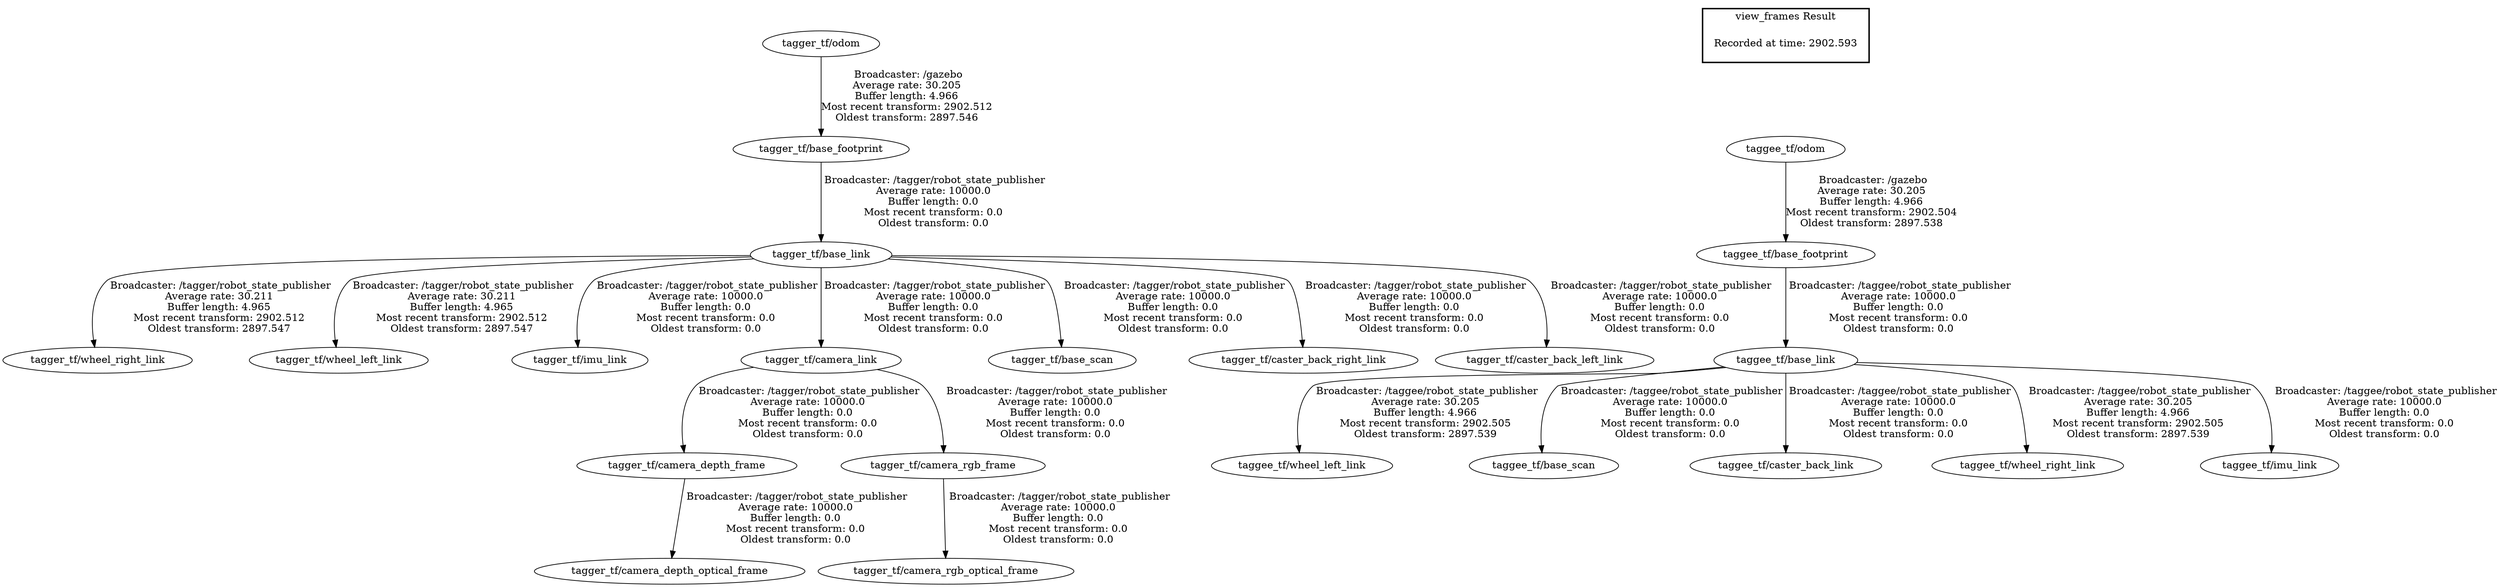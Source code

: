 digraph G {
"tagger_tf/odom" -> "tagger_tf/base_footprint"[label=" Broadcaster: /gazebo\nAverage rate: 30.205\nBuffer length: 4.966\nMost recent transform: 2902.512\nOldest transform: 2897.546\n"];
"taggee_tf/base_link" -> "taggee_tf/wheel_left_link"[label=" Broadcaster: /taggee/robot_state_publisher\nAverage rate: 30.205\nBuffer length: 4.966\nMost recent transform: 2902.505\nOldest transform: 2897.539\n"];
"tagger_tf/camera_depth_frame" -> "tagger_tf/camera_depth_optical_frame"[label=" Broadcaster: /tagger/robot_state_publisher\nAverage rate: 10000.0\nBuffer length: 0.0\nMost recent transform: 0.0\nOldest transform: 0.0\n"];
"taggee_tf/odom" -> "taggee_tf/base_footprint"[label=" Broadcaster: /gazebo\nAverage rate: 30.205\nBuffer length: 4.966\nMost recent transform: 2902.504\nOldest transform: 2897.538\n"];
"tagger_tf/base_link" -> "tagger_tf/wheel_right_link"[label=" Broadcaster: /tagger/robot_state_publisher\nAverage rate: 30.211\nBuffer length: 4.965\nMost recent transform: 2902.512\nOldest transform: 2897.547\n"];
"tagger_tf/base_link" -> "tagger_tf/wheel_left_link"[label=" Broadcaster: /tagger/robot_state_publisher\nAverage rate: 30.211\nBuffer length: 4.965\nMost recent transform: 2902.512\nOldest transform: 2897.547\n"];
"tagger_tf/camera_rgb_frame" -> "tagger_tf/camera_rgb_optical_frame"[label=" Broadcaster: /tagger/robot_state_publisher\nAverage rate: 10000.0\nBuffer length: 0.0\nMost recent transform: 0.0\nOldest transform: 0.0\n"];
"tagger_tf/base_link" -> "tagger_tf/imu_link"[label=" Broadcaster: /tagger/robot_state_publisher\nAverage rate: 10000.0\nBuffer length: 0.0\nMost recent transform: 0.0\nOldest transform: 0.0\n"];
"tagger_tf/base_footprint" -> "tagger_tf/base_link"[label=" Broadcaster: /tagger/robot_state_publisher\nAverage rate: 10000.0\nBuffer length: 0.0\nMost recent transform: 0.0\nOldest transform: 0.0\n"];
"taggee_tf/base_link" -> "taggee_tf/base_scan"[label=" Broadcaster: /taggee/robot_state_publisher\nAverage rate: 10000.0\nBuffer length: 0.0\nMost recent transform: 0.0\nOldest transform: 0.0\n"];
"taggee_tf/base_footprint" -> "taggee_tf/base_link"[label=" Broadcaster: /taggee/robot_state_publisher\nAverage rate: 10000.0\nBuffer length: 0.0\nMost recent transform: 0.0\nOldest transform: 0.0\n"];
"tagger_tf/camera_link" -> "tagger_tf/camera_rgb_frame"[label=" Broadcaster: /tagger/robot_state_publisher\nAverage rate: 10000.0\nBuffer length: 0.0\nMost recent transform: 0.0\nOldest transform: 0.0\n"];
"taggee_tf/base_link" -> "taggee_tf/caster_back_link"[label=" Broadcaster: /taggee/robot_state_publisher\nAverage rate: 10000.0\nBuffer length: 0.0\nMost recent transform: 0.0\nOldest transform: 0.0\n"];
"taggee_tf/base_link" -> "taggee_tf/wheel_right_link"[label=" Broadcaster: /taggee/robot_state_publisher\nAverage rate: 30.205\nBuffer length: 4.966\nMost recent transform: 2902.505\nOldest transform: 2897.539\n"];
"tagger_tf/base_link" -> "tagger_tf/camera_link"[label=" Broadcaster: /tagger/robot_state_publisher\nAverage rate: 10000.0\nBuffer length: 0.0\nMost recent transform: 0.0\nOldest transform: 0.0\n"];
"taggee_tf/base_link" -> "taggee_tf/imu_link"[label=" Broadcaster: /taggee/robot_state_publisher\nAverage rate: 10000.0\nBuffer length: 0.0\nMost recent transform: 0.0\nOldest transform: 0.0\n"];
"tagger_tf/base_link" -> "tagger_tf/base_scan"[label=" Broadcaster: /tagger/robot_state_publisher\nAverage rate: 10000.0\nBuffer length: 0.0\nMost recent transform: 0.0\nOldest transform: 0.0\n"];
"tagger_tf/base_link" -> "tagger_tf/caster_back_right_link"[label=" Broadcaster: /tagger/robot_state_publisher\nAverage rate: 10000.0\nBuffer length: 0.0\nMost recent transform: 0.0\nOldest transform: 0.0\n"];
"tagger_tf/base_link" -> "tagger_tf/caster_back_left_link"[label=" Broadcaster: /tagger/robot_state_publisher\nAverage rate: 10000.0\nBuffer length: 0.0\nMost recent transform: 0.0\nOldest transform: 0.0\n"];
"tagger_tf/camera_link" -> "tagger_tf/camera_depth_frame"[label=" Broadcaster: /tagger/robot_state_publisher\nAverage rate: 10000.0\nBuffer length: 0.0\nMost recent transform: 0.0\nOldest transform: 0.0\n"];
edge [style=invis];
 subgraph cluster_legend { style=bold; color=black; label ="view_frames Result";
"Recorded at time: 2902.593"[ shape=plaintext ] ;
}->"taggee_tf/odom";
}